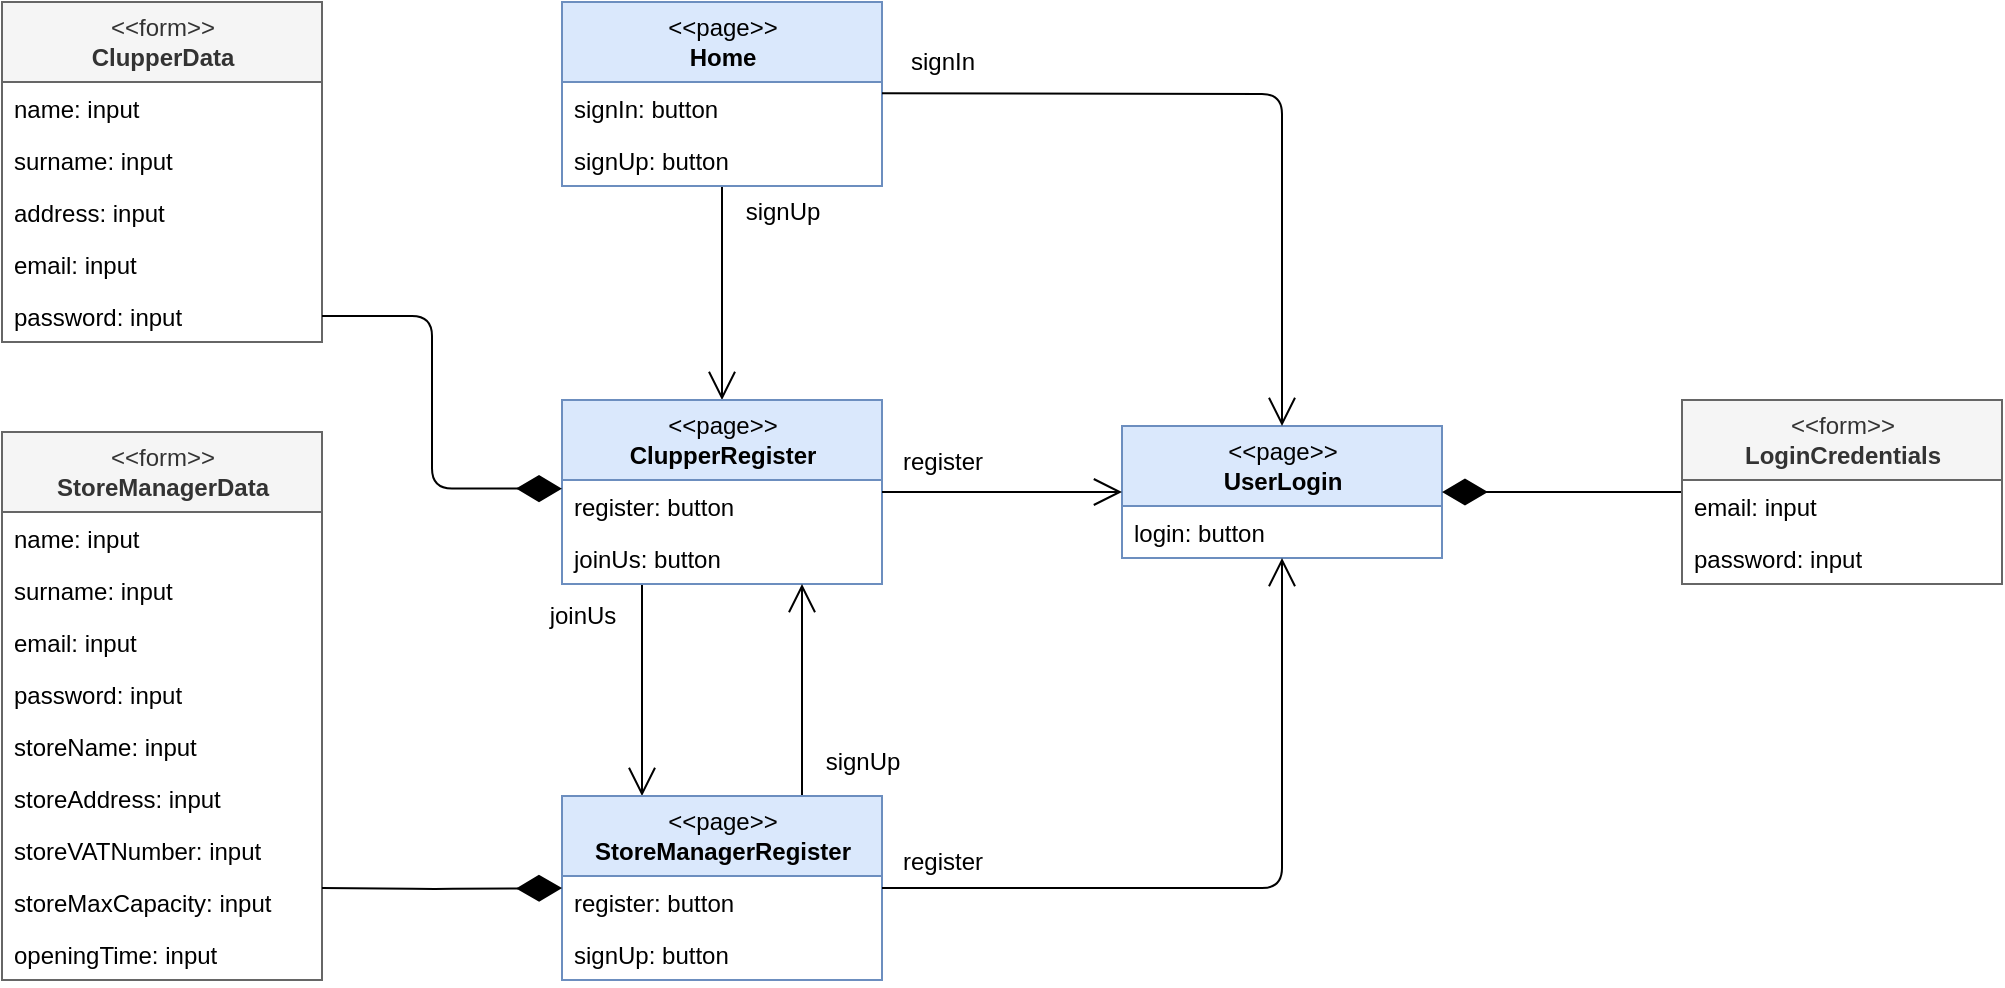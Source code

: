 <mxfile version="13.9.9" type="device"><diagram id="vRJ7vzB6z-Bba5VYVRmf" name="Pagina-1"><mxGraphModel dx="1351" dy="911" grid="1" gridSize="10" guides="1" tooltips="1" connect="1" arrows="1" fold="1" page="1" pageScale="1" pageWidth="1169" pageHeight="827" math="0" shadow="0"><root><object label="" signInBtn="" id="0"><mxCell/></object><mxCell id="1" parent="0"/><mxCell id="W8kfUE9cJHBv7iBRGRq8-58" style="edgeStyle=orthogonalEdgeStyle;orthogonalLoop=1;jettySize=auto;html=1;exitX=0.5;exitY=1;exitDx=0;exitDy=0;entryX=0.5;entryY=0;entryDx=0;entryDy=0;endArrow=open;endFill=0;endSize=12;" edge="1" parent="1" source="W8kfUE9cJHBv7iBRGRq8-1" target="W8kfUE9cJHBv7iBRGRq8-5"><mxGeometry relative="1" as="geometry"/></mxCell><mxCell id="W8kfUE9cJHBv7iBRGRq8-108" value="signUp" style="edgeLabel;html=1;align=center;verticalAlign=middle;resizable=0;points=[];fontSize=12;" vertex="1" connectable="0" parent="W8kfUE9cJHBv7iBRGRq8-58"><mxGeometry x="-0.702" y="2" relative="1" as="geometry"><mxPoint x="28" y="-2.86" as="offset"/></mxGeometry></mxCell><mxCell id="W8kfUE9cJHBv7iBRGRq8-1" value="&amp;lt;&amp;lt;page&amp;gt;&amp;gt;&lt;br&gt;&lt;b&gt;Home&lt;/b&gt;" style="swimlane;fontStyle=0;childLayout=stackLayout;horizontal=1;startSize=40;fillColor=#dae8fc;horizontalStack=0;resizeParent=1;resizeParentMax=0;resizeLast=0;collapsible=1;marginBottom=0;html=1;strokeColor=#6c8ebf;" vertex="1" parent="1"><mxGeometry x="360" y="30" width="160" height="92" as="geometry"/></mxCell><mxCell id="W8kfUE9cJHBv7iBRGRq8-2" value="signIn: button" style="text;strokeColor=none;fillColor=none;align=left;verticalAlign=top;spacingLeft=4;spacingRight=4;overflow=hidden;rotatable=0;points=[[0,0.5],[1,0.5]];portConstraint=eastwest;" vertex="1" parent="W8kfUE9cJHBv7iBRGRq8-1"><mxGeometry y="40" width="160" height="26" as="geometry"/></mxCell><mxCell id="W8kfUE9cJHBv7iBRGRq8-3" value="signUp: button&#10;" style="text;strokeColor=none;fillColor=none;align=left;verticalAlign=top;spacingLeft=4;spacingRight=4;overflow=hidden;rotatable=0;points=[[0,0.5],[1,0.5]];portConstraint=eastwest;spacing=2;" vertex="1" parent="W8kfUE9cJHBv7iBRGRq8-1"><mxGeometry y="66" width="160" height="26" as="geometry"/></mxCell><mxCell id="W8kfUE9cJHBv7iBRGRq8-54" style="edgeStyle=orthogonalEdgeStyle;orthogonalLoop=1;jettySize=auto;html=1;exitX=0.25;exitY=1;exitDx=0;exitDy=0;entryX=0.25;entryY=0;entryDx=0;entryDy=0;endArrow=open;endFill=0;endSize=12;" edge="1" parent="1" source="W8kfUE9cJHBv7iBRGRq8-5" target="W8kfUE9cJHBv7iBRGRq8-8"><mxGeometry relative="1" as="geometry"/></mxCell><mxCell id="W8kfUE9cJHBv7iBRGRq8-112" value="joinUs" style="edgeLabel;html=1;align=center;verticalAlign=middle;resizable=0;points=[];fontSize=12;" vertex="1" connectable="0" parent="W8kfUE9cJHBv7iBRGRq8-54"><mxGeometry x="-0.707" y="-1" relative="1" as="geometry"><mxPoint x="-29" y="0.14" as="offset"/></mxGeometry></mxCell><mxCell id="W8kfUE9cJHBv7iBRGRq8-5" value="&amp;lt;&amp;lt;page&amp;gt;&amp;gt;&lt;br&gt;&lt;b&gt;ClupperRegister&lt;/b&gt;" style="swimlane;fontStyle=0;childLayout=stackLayout;horizontal=1;startSize=40;fillColor=#dae8fc;horizontalStack=0;resizeParent=1;resizeParentMax=0;resizeLast=0;collapsible=1;marginBottom=0;html=1;spacingBottom=0;strokeColor=#6c8ebf;" vertex="1" parent="1"><mxGeometry x="360" y="229" width="160" height="92" as="geometry"/></mxCell><mxCell id="W8kfUE9cJHBv7iBRGRq8-6" value="register: button" style="text;strokeColor=none;fillColor=none;align=left;verticalAlign=top;spacingLeft=4;spacingRight=4;overflow=hidden;rotatable=0;points=[[0,0.5],[1,0.5]];portConstraint=eastwest;" vertex="1" parent="W8kfUE9cJHBv7iBRGRq8-5"><mxGeometry y="40" width="160" height="26" as="geometry"/></mxCell><mxCell id="W8kfUE9cJHBv7iBRGRq8-7" value="joinUs: button&#10;" style="text;strokeColor=none;fillColor=none;align=left;verticalAlign=top;spacingLeft=4;spacingRight=4;overflow=hidden;rotatable=0;points=[[0,0.5],[1,0.5]];portConstraint=eastwest;spacing=2;" vertex="1" parent="W8kfUE9cJHBv7iBRGRq8-5"><mxGeometry y="66" width="160" height="26" as="geometry"/></mxCell><mxCell id="W8kfUE9cJHBv7iBRGRq8-55" style="edgeStyle=orthogonalEdgeStyle;orthogonalLoop=1;jettySize=auto;html=1;exitX=0.75;exitY=0;exitDx=0;exitDy=0;endArrow=open;endFill=0;endSize=12;" edge="1" parent="1" source="W8kfUE9cJHBv7iBRGRq8-8"><mxGeometry relative="1" as="geometry"><mxPoint x="480" y="321" as="targetPoint"/></mxGeometry></mxCell><mxCell id="W8kfUE9cJHBv7iBRGRq8-111" value="signUp" style="edgeLabel;html=1;align=center;verticalAlign=middle;resizable=0;points=[];fontSize=12;" vertex="1" connectable="0" parent="W8kfUE9cJHBv7iBRGRq8-55"><mxGeometry x="0.537" y="-2" relative="1" as="geometry"><mxPoint x="28" y="64.38" as="offset"/></mxGeometry></mxCell><mxCell id="W8kfUE9cJHBv7iBRGRq8-8" value="&amp;lt;&amp;lt;page&amp;gt;&amp;gt;&lt;br&gt;&lt;b&gt;StoreManagerRegister&lt;/b&gt;" style="swimlane;fontStyle=0;childLayout=stackLayout;horizontal=1;startSize=40;fillColor=#dae8fc;horizontalStack=0;resizeParent=1;resizeParentMax=0;resizeLast=0;collapsible=1;marginBottom=0;html=1;strokeColor=#6c8ebf;" vertex="1" parent="1"><mxGeometry x="360" y="427" width="160" height="92" as="geometry"/></mxCell><mxCell id="W8kfUE9cJHBv7iBRGRq8-9" value="register: button" style="text;strokeColor=none;fillColor=none;align=left;verticalAlign=top;spacingLeft=4;spacingRight=4;overflow=hidden;rotatable=0;points=[[0,0.5],[1,0.5]];portConstraint=eastwest;" vertex="1" parent="W8kfUE9cJHBv7iBRGRq8-8"><mxGeometry y="40" width="160" height="26" as="geometry"/></mxCell><mxCell id="W8kfUE9cJHBv7iBRGRq8-10" value="signUp: button&#10;" style="text;strokeColor=none;fillColor=none;align=left;verticalAlign=top;spacingLeft=4;spacingRight=4;overflow=hidden;rotatable=0;points=[[0,0.5],[1,0.5]];portConstraint=eastwest;spacing=2;" vertex="1" parent="W8kfUE9cJHBv7iBRGRq8-8"><mxGeometry y="66" width="160" height="26" as="geometry"/></mxCell><mxCell id="W8kfUE9cJHBv7iBRGRq8-11" value="&amp;lt;&amp;lt;form&amp;gt;&amp;gt;&lt;br&gt;&lt;b&gt;ClupperData&lt;/b&gt;" style="swimlane;fontStyle=0;childLayout=stackLayout;horizontal=1;startSize=40;fillColor=#f5f5f5;horizontalStack=0;resizeParent=1;resizeParentMax=0;resizeLast=0;collapsible=1;marginBottom=0;html=1;strokeColor=#666666;fontColor=#333333;" vertex="1" parent="1"><mxGeometry x="80" y="30" width="160" height="170" as="geometry"/></mxCell><mxCell id="W8kfUE9cJHBv7iBRGRq8-12" value="name: input" style="text;strokeColor=none;fillColor=none;align=left;verticalAlign=middle;spacingLeft=4;spacingRight=4;overflow=hidden;rotatable=0;points=[[0,0.5],[1,0.5]];portConstraint=eastwest;" vertex="1" parent="W8kfUE9cJHBv7iBRGRq8-11"><mxGeometry y="40" width="160" height="26" as="geometry"/></mxCell><mxCell id="W8kfUE9cJHBv7iBRGRq8-13" value="surname: input" style="text;strokeColor=none;fillColor=none;align=left;verticalAlign=top;spacingLeft=4;spacingRight=4;overflow=hidden;rotatable=0;points=[[0,0.5],[1,0.5]];portConstraint=eastwest;spacing=2;" vertex="1" parent="W8kfUE9cJHBv7iBRGRq8-11"><mxGeometry y="66" width="160" height="26" as="geometry"/></mxCell><mxCell id="W8kfUE9cJHBv7iBRGRq8-15" value="address: input" style="text;strokeColor=none;fillColor=none;align=left;verticalAlign=top;spacingLeft=4;spacingRight=4;overflow=hidden;rotatable=0;points=[[0,0.5],[1,0.5]];portConstraint=eastwest;spacing=2;" vertex="1" parent="W8kfUE9cJHBv7iBRGRq8-11"><mxGeometry y="92" width="160" height="26" as="geometry"/></mxCell><mxCell id="W8kfUE9cJHBv7iBRGRq8-16" value="email: input" style="text;strokeColor=none;fillColor=none;align=left;verticalAlign=top;spacingLeft=4;spacingRight=4;overflow=hidden;rotatable=0;points=[[0,0.5],[1,0.5]];portConstraint=eastwest;spacing=2;" vertex="1" parent="W8kfUE9cJHBv7iBRGRq8-11"><mxGeometry y="118" width="160" height="26" as="geometry"/></mxCell><mxCell id="W8kfUE9cJHBv7iBRGRq8-17" value="password: input" style="text;strokeColor=none;fillColor=none;align=left;verticalAlign=top;spacingLeft=4;spacingRight=4;overflow=hidden;rotatable=0;points=[[0,0.5],[1,0.5]];portConstraint=eastwest;spacing=2;" vertex="1" parent="W8kfUE9cJHBv7iBRGRq8-11"><mxGeometry y="144" width="160" height="26" as="geometry"/></mxCell><mxCell id="W8kfUE9cJHBv7iBRGRq8-21" value="&amp;lt;&amp;lt;form&amp;gt;&amp;gt;&lt;br&gt;&lt;b&gt;StoreManagerData&lt;/b&gt;" style="swimlane;fontStyle=0;childLayout=stackLayout;horizontal=1;startSize=40;fillColor=#f5f5f5;horizontalStack=0;resizeParent=1;resizeParentMax=0;resizeLast=0;collapsible=1;marginBottom=0;html=1;strokeColor=#666666;fontColor=#333333;" vertex="1" parent="1"><mxGeometry x="80" y="245" width="160" height="274" as="geometry"/></mxCell><mxCell id="W8kfUE9cJHBv7iBRGRq8-22" value="name: input" style="text;strokeColor=none;fillColor=none;align=left;verticalAlign=top;spacingLeft=4;spacingRight=4;overflow=hidden;rotatable=0;points=[[0,0.5],[1,0.5]];portConstraint=eastwest;" vertex="1" parent="W8kfUE9cJHBv7iBRGRq8-21"><mxGeometry y="40" width="160" height="26" as="geometry"/></mxCell><mxCell id="W8kfUE9cJHBv7iBRGRq8-23" value="surname: input" style="text;strokeColor=none;fillColor=none;align=left;verticalAlign=top;spacingLeft=4;spacingRight=4;overflow=hidden;rotatable=0;points=[[0,0.5],[1,0.5]];portConstraint=eastwest;spacing=2;" vertex="1" parent="W8kfUE9cJHBv7iBRGRq8-21"><mxGeometry y="66" width="160" height="26" as="geometry"/></mxCell><mxCell id="W8kfUE9cJHBv7iBRGRq8-25" value="email: input" style="text;strokeColor=none;fillColor=none;align=left;verticalAlign=top;spacingLeft=4;spacingRight=4;overflow=hidden;rotatable=0;points=[[0,0.5],[1,0.5]];portConstraint=eastwest;spacing=2;" vertex="1" parent="W8kfUE9cJHBv7iBRGRq8-21"><mxGeometry y="92" width="160" height="26" as="geometry"/></mxCell><mxCell id="W8kfUE9cJHBv7iBRGRq8-26" value="password: input" style="text;strokeColor=none;fillColor=none;align=left;verticalAlign=top;spacingLeft=4;spacingRight=4;overflow=hidden;rotatable=0;points=[[0,0.5],[1,0.5]];portConstraint=eastwest;spacing=2;" vertex="1" parent="W8kfUE9cJHBv7iBRGRq8-21"><mxGeometry y="118" width="160" height="26" as="geometry"/></mxCell><mxCell id="W8kfUE9cJHBv7iBRGRq8-24" value="storeName: input" style="text;strokeColor=none;fillColor=none;align=left;verticalAlign=top;spacingLeft=4;spacingRight=4;overflow=hidden;rotatable=0;points=[[0,0.5],[1,0.5]];portConstraint=eastwest;spacing=2;" vertex="1" parent="W8kfUE9cJHBv7iBRGRq8-21"><mxGeometry y="144" width="160" height="26" as="geometry"/></mxCell><mxCell id="W8kfUE9cJHBv7iBRGRq8-27" value="storeAddress: input" style="text;strokeColor=none;fillColor=none;align=left;verticalAlign=top;spacingLeft=4;spacingRight=4;overflow=hidden;rotatable=0;points=[[0,0.5],[1,0.5]];portConstraint=eastwest;spacing=2;" vertex="1" parent="W8kfUE9cJHBv7iBRGRq8-21"><mxGeometry y="170" width="160" height="26" as="geometry"/></mxCell><mxCell id="W8kfUE9cJHBv7iBRGRq8-28" value="storeVATNumber: input" style="text;strokeColor=none;fillColor=none;align=left;verticalAlign=top;spacingLeft=4;spacingRight=4;overflow=hidden;rotatable=0;points=[[0,0.5],[1,0.5]];portConstraint=eastwest;spacing=2;" vertex="1" parent="W8kfUE9cJHBv7iBRGRq8-21"><mxGeometry y="196" width="160" height="26" as="geometry"/></mxCell><mxCell id="W8kfUE9cJHBv7iBRGRq8-29" value="storeMaxCapacity: input" style="text;strokeColor=none;fillColor=none;align=left;verticalAlign=top;spacingLeft=4;spacingRight=4;overflow=hidden;rotatable=0;points=[[0,0.5],[1,0.5]];portConstraint=eastwest;" vertex="1" parent="W8kfUE9cJHBv7iBRGRq8-21"><mxGeometry y="222" width="160" height="26" as="geometry"/></mxCell><mxCell id="W8kfUE9cJHBv7iBRGRq8-30" value="openingTime: input" style="text;strokeColor=none;fillColor=none;align=left;verticalAlign=top;spacingLeft=4;spacingRight=4;overflow=hidden;rotatable=0;points=[[0,0.5],[1,0.5]];portConstraint=eastwest;" vertex="1" parent="W8kfUE9cJHBv7iBRGRq8-21"><mxGeometry y="248" width="160" height="26" as="geometry"/></mxCell><mxCell id="W8kfUE9cJHBv7iBRGRq8-38" value="&amp;lt;&amp;lt;page&amp;gt;&amp;gt;&lt;br&gt;&lt;b&gt;UserLogin&lt;/b&gt;" style="swimlane;fontStyle=0;childLayout=stackLayout;horizontal=1;startSize=40;fillColor=#dae8fc;horizontalStack=0;resizeParent=1;resizeParentMax=0;resizeLast=0;collapsible=1;marginBottom=0;html=1;spacingBottom=0;strokeColor=#6c8ebf;" vertex="1" parent="1"><mxGeometry x="640" y="242.0" width="160" height="66" as="geometry"/></mxCell><mxCell id="W8kfUE9cJHBv7iBRGRq8-39" value="login: button" style="text;strokeColor=none;fillColor=none;align=left;verticalAlign=top;spacingLeft=4;spacingRight=4;overflow=hidden;rotatable=0;points=[[0,0.5],[1,0.5]];portConstraint=eastwest;" vertex="1" parent="W8kfUE9cJHBv7iBRGRq8-38"><mxGeometry y="40" width="160" height="26" as="geometry"/></mxCell><mxCell id="W8kfUE9cJHBv7iBRGRq8-41" value="" style="endArrow=open;endFill=1;endSize=12;html=1;entryX=0;entryY=0.5;entryDx=0;entryDy=0;" edge="1" parent="1" target="W8kfUE9cJHBv7iBRGRq8-38"><mxGeometry width="160" relative="1" as="geometry"><mxPoint x="520" y="275" as="sourcePoint"/><mxPoint x="639" y="282" as="targetPoint"/></mxGeometry></mxCell><mxCell id="W8kfUE9cJHBv7iBRGRq8-109" value="register" style="edgeLabel;html=1;align=center;verticalAlign=middle;resizable=0;points=[];fontSize=12;" vertex="1" connectable="0" parent="W8kfUE9cJHBv7iBRGRq8-41"><mxGeometry x="-0.326" y="1" relative="1" as="geometry"><mxPoint x="-10.69" y="-14" as="offset"/></mxGeometry></mxCell><mxCell id="W8kfUE9cJHBv7iBRGRq8-42" value="" style="endArrow=open;endFill=1;endSize=12;html=1;entryX=0.5;entryY=0;entryDx=0;entryDy=0;" edge="1" parent="1" target="W8kfUE9cJHBv7iBRGRq8-38"><mxGeometry width="160" relative="1" as="geometry"><mxPoint x="520" y="75.58" as="sourcePoint"/><mxPoint x="640" y="75.58" as="targetPoint"/><Array as="points"><mxPoint x="720" y="76"/></Array></mxGeometry></mxCell><mxCell id="W8kfUE9cJHBv7iBRGRq8-107" value="signIn" style="edgeLabel;html=1;align=center;verticalAlign=middle;resizable=0;points=[];fontSize=12;" vertex="1" connectable="0" parent="W8kfUE9cJHBv7iBRGRq8-42"><mxGeometry x="0.137" y="1" relative="1" as="geometry"><mxPoint x="-171" y="-24.28" as="offset"/></mxGeometry></mxCell><mxCell id="W8kfUE9cJHBv7iBRGRq8-43" value="" style="endArrow=open;endFill=1;endSize=12;html=1;entryX=0.5;entryY=1;entryDx=0;entryDy=0;exitX=1;exitY=0.5;exitDx=0;exitDy=0;" edge="1" parent="1" source="W8kfUE9cJHBv7iBRGRq8-8" target="W8kfUE9cJHBv7iBRGRq8-38"><mxGeometry width="160" relative="1" as="geometry"><mxPoint x="530" y="85.58" as="sourcePoint"/><mxPoint x="730" y="252" as="targetPoint"/><Array as="points"><mxPoint x="720" y="473"/></Array></mxGeometry></mxCell><mxCell id="W8kfUE9cJHBv7iBRGRq8-110" value="register" style="edgeLabel;html=1;align=center;verticalAlign=middle;resizable=0;points=[];fontSize=12;" vertex="1" connectable="0" parent="W8kfUE9cJHBv7iBRGRq8-43"><mxGeometry x="-0.782" y="3" relative="1" as="geometry"><mxPoint x="-10" y="-10" as="offset"/></mxGeometry></mxCell><mxCell id="W8kfUE9cJHBv7iBRGRq8-61" style="edgeStyle=orthogonalEdgeStyle;orthogonalLoop=1;jettySize=auto;html=1;exitX=0;exitY=0.5;exitDx=0;exitDy=0;entryX=1;entryY=0.5;entryDx=0;entryDy=0;endArrow=diamondThin;endFill=1;endSize=20;" edge="1" parent="1" source="W8kfUE9cJHBv7iBRGRq8-44" target="W8kfUE9cJHBv7iBRGRq8-38"><mxGeometry relative="1" as="geometry"/></mxCell><mxCell id="W8kfUE9cJHBv7iBRGRq8-44" value="&amp;lt;&amp;lt;form&amp;gt;&amp;gt;&lt;br&gt;&lt;b&gt;LoginCredentials&lt;/b&gt;" style="swimlane;fontStyle=0;childLayout=stackLayout;horizontal=1;startSize=40;fillColor=#f5f5f5;horizontalStack=0;resizeParent=1;resizeParentMax=0;resizeLast=0;collapsible=1;marginBottom=0;html=1;strokeColor=#666666;fontColor=#333333;" vertex="1" parent="1"><mxGeometry x="920" y="229" width="160" height="92" as="geometry"/></mxCell><mxCell id="W8kfUE9cJHBv7iBRGRq8-48" value="email: input" style="text;strokeColor=none;fillColor=none;align=left;verticalAlign=top;spacingLeft=4;spacingRight=4;overflow=hidden;rotatable=0;points=[[0,0.5],[1,0.5]];portConstraint=eastwest;spacing=2;" vertex="1" parent="W8kfUE9cJHBv7iBRGRq8-44"><mxGeometry y="40" width="160" height="26" as="geometry"/></mxCell><mxCell id="W8kfUE9cJHBv7iBRGRq8-49" value="password: input" style="text;strokeColor=none;fillColor=none;align=left;verticalAlign=top;spacingLeft=4;spacingRight=4;overflow=hidden;rotatable=0;points=[[0,0.5],[1,0.5]];portConstraint=eastwest;spacing=2;" vertex="1" parent="W8kfUE9cJHBv7iBRGRq8-44"><mxGeometry y="66" width="160" height="26" as="geometry"/></mxCell><mxCell id="W8kfUE9cJHBv7iBRGRq8-53" style="edgeStyle=orthogonalEdgeStyle;orthogonalLoop=1;jettySize=auto;html=1;entryX=0;entryY=0.232;entryDx=0;entryDy=0;endArrow=diamondThin;endFill=1;endSize=20;entryPerimeter=0;" edge="1" parent="1" target="W8kfUE9cJHBv7iBRGRq8-9"><mxGeometry relative="1" as="geometry"><mxPoint x="240" y="473" as="sourcePoint"/></mxGeometry></mxCell><mxCell id="W8kfUE9cJHBv7iBRGRq8-56" style="edgeStyle=orthogonalEdgeStyle;orthogonalLoop=1;jettySize=auto;html=1;exitX=1;exitY=0.5;exitDx=0;exitDy=0;endArrow=diamondThin;endFill=1;endSize=20;entryX=0;entryY=0.166;entryDx=0;entryDy=0;entryPerimeter=0;" edge="1" parent="1" source="W8kfUE9cJHBv7iBRGRq8-17" target="W8kfUE9cJHBv7iBRGRq8-6"><mxGeometry relative="1" as="geometry"><mxPoint x="300" y="280" as="targetPoint"/></mxGeometry></mxCell></root></mxGraphModel></diagram></mxfile>